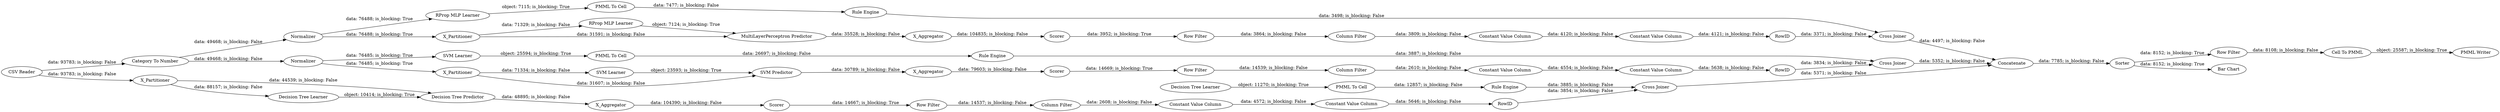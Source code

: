digraph {
	"-8954091950553385248_292" [label="Constant Value Column"]
	"-1812845093208310974_2" [label=X_Partitioner]
	"5713151891711079980_78" [label="Rule Engine"]
	"2322861287598867694_34" [label="Rule Engine"]
	"5713151891711079980_76" [label="RProp MLP Learner"]
	"-3395302276187752794_40" [label=Normalizer]
	"-205126115319662928_61" [label="PMML Writer"]
	"-205126115319662928_58" [label="Category To Number"]
	"4229959029815602620_65" [label="RProp MLP Learner"]
	"4229959029815602620_63" [label=Normalizer]
	"-205126115319662928_298" [label=Concatenate]
	"-1753214212976274043_33" [label="SVM Learner"]
	"8823516009583629196_9" [label="Row Filter"]
	"-1812845093208310974_31" [label="Decision Tree Learner"]
	"-205126115319662928_302" [label="CSV Reader"]
	"3277132717872937479_73" [label=RowID]
	"-3395302276187752794_41" [label=Scorer]
	"4229959029815602620_66" [label="MultiLayerPerceptron Predictor"]
	"-205126115319662928_52" [label=Sorter]
	"-8954091950553385248_9" [label="Row Filter"]
	"4229959029815602620_67" [label=X_Aggregator]
	"2322861287598867694_28" [label="PMML To Cell"]
	"-8954091950553385248_290" [label="Constant Value Column"]
	"-3395302276187752794_32" [label="SVM Predictor"]
	"-3395302276187752794_7" [label=X_Aggregator]
	"-1753214212976274043_35" [label="Rule Engine"]
	"4229959029815602620_68" [label=Scorer]
	"4229959029815602620_74" [label="Cross Joiner"]
	"-1812845093208310974_7" [label=X_Aggregator]
	"8823516009583629196_292" [label="Constant Value Column"]
	"-1812845093208310974_39" [label=Scorer]
	"3277132717872937479_70" [label="Column Filter"]
	"8823516009583629196_294" [label="Column Filter"]
	"-205126115319662928_54" [label="Cell To PMML"]
	"-8954091950553385248_294" [label="Column Filter"]
	"8823516009583629196_290" [label="Constant Value Column"]
	"8823516009583629196_293" [label=RowID]
	"-3395302276187752794_31" [label="SVM Learner"]
	"-3395302276187752794_39" [label="Cross Joiner"]
	"3277132717872937479_71" [label="Constant Value Column"]
	"-1812845093208310974_32" [label="Decision Tree Predictor"]
	"-205126115319662928_53" [label="Row Filter"]
	"-205126115319662928_59" [label="Bar Chart"]
	"-1812845093208310974_38" [label="Cross Joiner"]
	"-3395302276187752794_2" [label=X_Partitioner]
	"-8954091950553385248_293" [label=RowID]
	"-1753214212976274043_34" [label="PMML To Cell"]
	"2322861287598867694_33" [label="Decision Tree Learner"]
	"3277132717872937479_69" [label="Row Filter"]
	"5713151891711079980_77" [label="PMML To Cell"]
	"3277132717872937479_72" [label="Constant Value Column"]
	"4229959029815602620_64" [label=X_Partitioner]
	"4229959029815602620_63" -> "4229959029815602620_64" [label="data: 76488; is_blocking: True"]
	"-205126115319662928_302" -> "-1812845093208310974_2" [label="data: 93783; is_blocking: False"]
	"-205126115319662928_52" -> "-205126115319662928_53" [label="data: 8152; is_blocking: True"]
	"4229959029815602620_63" -> "5713151891711079980_76" [label="data: 76488; is_blocking: True"]
	"2322861287598867694_34" -> "-1812845093208310974_38" [label="data: 3885; is_blocking: False"]
	"-205126115319662928_58" -> "-3395302276187752794_40" [label="data: 49468; is_blocking: False"]
	"4229959029815602620_67" -> "4229959029815602620_68" [label="data: 104835; is_blocking: False"]
	"-205126115319662928_58" -> "4229959029815602620_63" [label="data: 49468; is_blocking: False"]
	"-205126115319662928_54" -> "-205126115319662928_61" [label="object: 25587; is_blocking: True"]
	"4229959029815602620_65" -> "4229959029815602620_66" [label="object: 7124; is_blocking: True"]
	"-205126115319662928_53" -> "-205126115319662928_54" [label="data: 8108; is_blocking: False"]
	"-205126115319662928_302" -> "-205126115319662928_58" [label="data: 93783; is_blocking: False"]
	"-1753214212976274043_35" -> "-3395302276187752794_39" [label="data: 3887; is_blocking: False"]
	"-3395302276187752794_41" -> "8823516009583629196_9" [label="data: 14669; is_blocking: True"]
	"-3395302276187752794_32" -> "-3395302276187752794_7" [label="data: 30789; is_blocking: False"]
	"-8954091950553385248_292" -> "-8954091950553385248_293" [label="data: 5646; is_blocking: False"]
	"8823516009583629196_290" -> "8823516009583629196_292" [label="data: 4554; is_blocking: False"]
	"-1812845093208310974_2" -> "-1812845093208310974_32" [label="data: 44539; is_blocking: False"]
	"3277132717872937479_69" -> "3277132717872937479_70" [label="data: 3864; is_blocking: False"]
	"-3395302276187752794_39" -> "-205126115319662928_298" [label="data: 5352; is_blocking: False"]
	"3277132717872937479_70" -> "3277132717872937479_71" [label="data: 3809; is_blocking: False"]
	"-1753214212976274043_33" -> "-1753214212976274043_34" [label="object: 25594; is_blocking: True"]
	"4229959029815602620_68" -> "3277132717872937479_69" [label="data: 3952; is_blocking: True"]
	"-1812845093208310974_31" -> "-1812845093208310974_32" [label="object: 10414; is_blocking: True"]
	"-8954091950553385248_294" -> "-8954091950553385248_290" [label="data: 2608; is_blocking: False"]
	"-205126115319662928_298" -> "-205126115319662928_52" [label="data: 7785; is_blocking: False"]
	"4229959029815602620_74" -> "-205126115319662928_298" [label="data: 4497; is_blocking: False"]
	"-8954091950553385248_9" -> "-8954091950553385248_294" [label="data: 14537; is_blocking: False"]
	"-1812845093208310974_32" -> "-1812845093208310974_7" [label="data: 48895; is_blocking: False"]
	"8823516009583629196_9" -> "8823516009583629196_294" [label="data: 14539; is_blocking: False"]
	"-3395302276187752794_40" -> "-3395302276187752794_2" [label="data: 76485; is_blocking: True"]
	"4229959029815602620_64" -> "4229959029815602620_66" [label="data: 31591; is_blocking: False"]
	"-3395302276187752794_40" -> "-1753214212976274043_33" [label="data: 76485; is_blocking: True"]
	"3277132717872937479_72" -> "3277132717872937479_73" [label="data: 4121; is_blocking: False"]
	"-1812845093208310974_38" -> "-205126115319662928_298" [label="data: 5371; is_blocking: False"]
	"-205126115319662928_52" -> "-205126115319662928_59" [label="data: 8152; is_blocking: True"]
	"8823516009583629196_292" -> "8823516009583629196_293" [label="data: 5638; is_blocking: False"]
	"-3395302276187752794_2" -> "-3395302276187752794_31" [label="data: 71334; is_blocking: False"]
	"8823516009583629196_293" -> "-3395302276187752794_39" [label="data: 3834; is_blocking: False"]
	"5713151891711079980_78" -> "4229959029815602620_74" [label="data: 3498; is_blocking: False"]
	"-8954091950553385248_293" -> "-1812845093208310974_38" [label="data: 3854; is_blocking: False"]
	"-1812845093208310974_39" -> "-8954091950553385248_9" [label="data: 14667; is_blocking: True"]
	"-1753214212976274043_34" -> "-1753214212976274043_35" [label="data: 26697; is_blocking: False"]
	"5713151891711079980_76" -> "5713151891711079980_77" [label="object: 7115; is_blocking: True"]
	"8823516009583629196_294" -> "8823516009583629196_290" [label="data: 2610; is_blocking: False"]
	"-1812845093208310974_2" -> "-1812845093208310974_31" [label="data: 88157; is_blocking: False"]
	"3277132717872937479_71" -> "3277132717872937479_72" [label="data: 4120; is_blocking: False"]
	"-3395302276187752794_2" -> "-3395302276187752794_32" [label="data: 31607; is_blocking: False"]
	"4229959029815602620_64" -> "4229959029815602620_65" [label="data: 71329; is_blocking: False"]
	"-1812845093208310974_7" -> "-1812845093208310974_39" [label="data: 104390; is_blocking: False"]
	"2322861287598867694_33" -> "2322861287598867694_28" [label="object: 11270; is_blocking: True"]
	"3277132717872937479_73" -> "4229959029815602620_74" [label="data: 3371; is_blocking: False"]
	"4229959029815602620_66" -> "4229959029815602620_67" [label="data: 35528; is_blocking: False"]
	"2322861287598867694_28" -> "2322861287598867694_34" [label="data: 12857; is_blocking: False"]
	"-3395302276187752794_7" -> "-3395302276187752794_41" [label="data: 79603; is_blocking: False"]
	"-3395302276187752794_31" -> "-3395302276187752794_32" [label="object: 23593; is_blocking: True"]
	"5713151891711079980_77" -> "5713151891711079980_78" [label="data: 7477; is_blocking: False"]
	"-8954091950553385248_290" -> "-8954091950553385248_292" [label="data: 4572; is_blocking: False"]
	rankdir=LR
}
